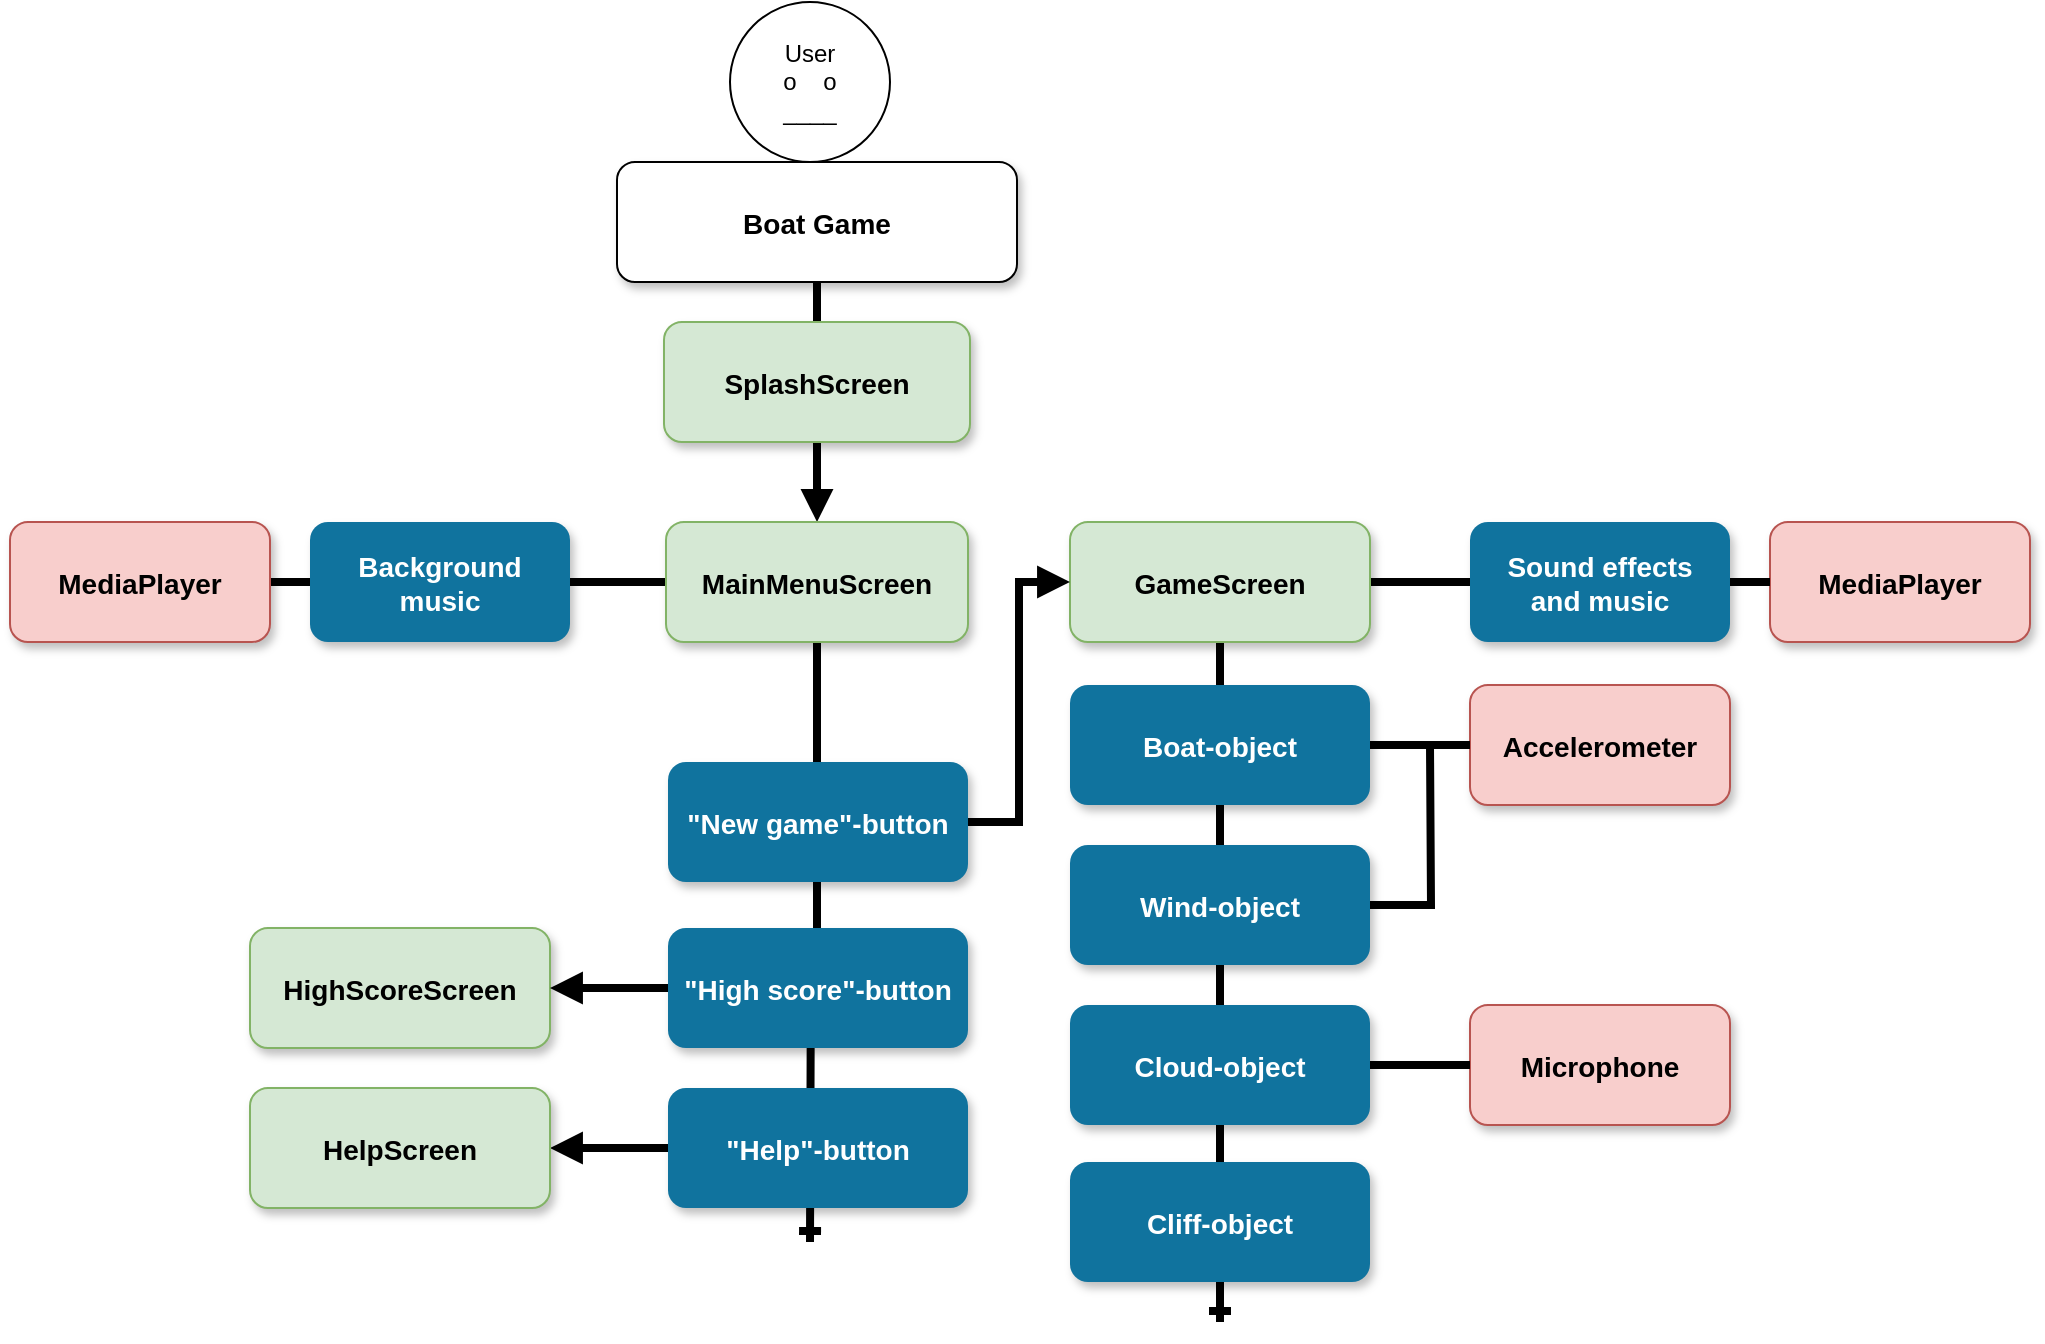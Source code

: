 <mxfile version="14.6.3" type="github">
  <diagram name="Page-1" id="97916047-d0de-89f5-080d-49f4d83e522f">
    <mxGraphModel dx="1166" dy="782" grid="1" gridSize="10" guides="1" tooltips="1" connect="1" arrows="1" fold="1" page="1" pageScale="1.5" pageWidth="1169" pageHeight="827" background="#ffffff" math="0" shadow="0">
      <root>
        <mxCell id="0" />
        <mxCell id="1" parent="0" />
        <mxCell id="8lZQhX_pppA29eRnyldA-48" style="edgeStyle=orthogonalEdgeStyle;rounded=0;orthogonalLoop=1;jettySize=auto;html=1;startArrow=none;startFill=0;endArrow=block;endFill=1;strokeColor=#000000;strokeWidth=4;" parent="1" source="2" target="8" edge="1">
          <mxGeometry relative="1" as="geometry" />
        </mxCell>
        <mxCell id="2" value="Boat Game" style="rounded=1;shadow=1;fontStyle=1;fontSize=14;" parent="1" vertex="1">
          <mxGeometry x="683.5" y="290" width="200" height="60" as="geometry" />
        </mxCell>
        <mxCell id="FlzDdTIYDwTQuT3IRI-G-64" style="edgeStyle=orthogonalEdgeStyle;rounded=0;orthogonalLoop=1;jettySize=auto;html=1;endArrow=none;endFill=0;strokeWidth=4;" parent="1" source="8" target="FlzDdTIYDwTQuT3IRI-G-63" edge="1">
          <mxGeometry relative="1" as="geometry" />
        </mxCell>
        <mxCell id="jqsr4mylxPur5wkSGg6a-51" style="edgeStyle=orthogonalEdgeStyle;rounded=0;orthogonalLoop=1;jettySize=auto;html=1;endArrow=ERone;endFill=0;strokeWidth=4;" edge="1" parent="1" source="8">
          <mxGeometry relative="1" as="geometry">
            <mxPoint x="780" y="830" as="targetPoint" />
          </mxGeometry>
        </mxCell>
        <mxCell id="8" value="MainMenuScreen" style="rounded=1;shadow=1;fontStyle=1;fontSize=14;fillColor=#d5e8d4;strokeColor=#82b366;" parent="1" vertex="1">
          <mxGeometry x="708" y="470" width="151" height="60" as="geometry" />
        </mxCell>
        <mxCell id="jqsr4mylxPur5wkSGg6a-45" style="edgeStyle=orthogonalEdgeStyle;rounded=0;orthogonalLoop=1;jettySize=auto;html=1;entryX=1;entryY=0.5;entryDx=0;entryDy=0;endArrow=block;endFill=1;strokeWidth=4;" edge="1" parent="1" source="11" target="jqsr4mylxPur5wkSGg6a-43">
          <mxGeometry relative="1" as="geometry" />
        </mxCell>
        <mxCell id="FlzDdTIYDwTQuT3IRI-G-62" value="&lt;div&gt;User&lt;br&gt;&lt;/div&gt;&lt;div&gt;o&amp;nbsp; &amp;nbsp; o&lt;br&gt;&lt;/div&gt;&lt;div&gt;____&lt;br&gt;&lt;/div&gt;" style="ellipse;whiteSpace=wrap;html=1;aspect=fixed;" parent="1" vertex="1">
          <mxGeometry x="740" y="210" width="80" height="80" as="geometry" />
        </mxCell>
        <mxCell id="FlzDdTIYDwTQuT3IRI-G-67" value="" style="edgeStyle=orthogonalEdgeStyle;rounded=0;orthogonalLoop=1;jettySize=auto;html=1;endArrow=none;endFill=0;strokeWidth=4;" parent="1" source="FlzDdTIYDwTQuT3IRI-G-63" target="FlzDdTIYDwTQuT3IRI-G-66" edge="1">
          <mxGeometry relative="1" as="geometry" />
        </mxCell>
        <mxCell id="FlzDdTIYDwTQuT3IRI-G-63" value="Background &#xa;music" style="rounded=1;fillColor=#10739E;strokeColor=none;shadow=1;gradientColor=none;fontStyle=1;fontColor=#FFFFFF;fontSize=14;" parent="1" vertex="1">
          <mxGeometry x="530" y="470" width="130" height="60" as="geometry" />
        </mxCell>
        <mxCell id="FlzDdTIYDwTQuT3IRI-G-66" value="MediaPlayer" style="rounded=1;fillColor=#f8cecc;strokeColor=#b85450;shadow=1;fontStyle=1;fontSize=14;" parent="1" vertex="1">
          <mxGeometry x="380" y="470" width="130" height="60" as="geometry" />
        </mxCell>
        <mxCell id="jqsr4mylxPur5wkSGg6a-40" value="" style="edgeStyle=orthogonalEdgeStyle;rounded=0;orthogonalLoop=1;jettySize=auto;html=1;strokeWidth=4;endArrow=none;endFill=0;" edge="1" parent="1" source="FlzDdTIYDwTQuT3IRI-G-68" target="jqsr4mylxPur5wkSGg6a-39">
          <mxGeometry relative="1" as="geometry" />
        </mxCell>
        <mxCell id="jqsr4mylxPur5wkSGg6a-61" style="edgeStyle=orthogonalEdgeStyle;rounded=0;orthogonalLoop=1;jettySize=auto;html=1;endArrow=ERone;endFill=0;strokeWidth=4;" edge="1" parent="1" source="FlzDdTIYDwTQuT3IRI-G-68">
          <mxGeometry relative="1" as="geometry">
            <mxPoint x="985" y="870" as="targetPoint" />
          </mxGeometry>
        </mxCell>
        <mxCell id="FlzDdTIYDwTQuT3IRI-G-68" value="GameScreen" style="rounded=1;fillColor=#d5e8d4;strokeColor=#82b366;shadow=1;fontStyle=1;fontSize=14;" parent="1" vertex="1">
          <mxGeometry x="910" y="470" width="150" height="60" as="geometry" />
        </mxCell>
        <mxCell id="8lZQhX_pppA29eRnyldA-38" value="Accelerometer" style="rounded=1;fillColor=#f8cecc;strokeColor=#b85450;shadow=1;fontStyle=1;fontSize=14;" parent="1" vertex="1">
          <mxGeometry x="1110" y="551.5" width="130" height="60" as="geometry" />
        </mxCell>
        <mxCell id="8lZQhX_pppA29eRnyldA-46" style="edgeStyle=orthogonalEdgeStyle;rounded=0;orthogonalLoop=1;jettySize=auto;html=1;startArrow=none;startFill=0;endArrow=none;endFill=0;strokeColor=#000000;strokeWidth=4;" parent="1" source="8lZQhX_pppA29eRnyldA-43" target="8lZQhX_pppA29eRnyldA-38" edge="1">
          <mxGeometry relative="1" as="geometry" />
        </mxCell>
        <mxCell id="2mqTTCtxisO7fK9cdNAc-38" value="SplashScreen" style="rounded=1;shadow=1;fontStyle=1;fontSize=14;fillColor=#d5e8d4;strokeColor=#82b366;" parent="1" vertex="1">
          <mxGeometry x="707" y="370" width="153" height="60" as="geometry" />
        </mxCell>
        <mxCell id="2mqTTCtxisO7fK9cdNAc-44" value="Microphone" style="rounded=1;fillColor=#f8cecc;strokeColor=#b85450;shadow=1;fontStyle=1;fontSize=14;" parent="1" vertex="1">
          <mxGeometry x="1110" y="711.5" width="130" height="60" as="geometry" />
        </mxCell>
        <mxCell id="jqsr4mylxPur5wkSGg6a-38" value="MediaPlayer" style="rounded=1;fillColor=#f8cecc;strokeColor=#b85450;shadow=1;fontStyle=1;fontSize=14;" vertex="1" parent="1">
          <mxGeometry x="1260" y="470" width="130" height="60" as="geometry" />
        </mxCell>
        <mxCell id="jqsr4mylxPur5wkSGg6a-41" value="" style="edgeStyle=orthogonalEdgeStyle;rounded=0;orthogonalLoop=1;jettySize=auto;html=1;endArrow=none;endFill=0;strokeWidth=4;" edge="1" parent="1" source="jqsr4mylxPur5wkSGg6a-39" target="jqsr4mylxPur5wkSGg6a-38">
          <mxGeometry relative="1" as="geometry" />
        </mxCell>
        <mxCell id="jqsr4mylxPur5wkSGg6a-39" value="Sound effects &#xa;and music" style="rounded=1;fillColor=#10739E;strokeColor=none;shadow=1;gradientColor=none;fontStyle=1;fontColor=#FFFFFF;fontSize=14;" vertex="1" parent="1">
          <mxGeometry x="1110" y="470" width="130" height="60" as="geometry" />
        </mxCell>
        <mxCell id="jqsr4mylxPur5wkSGg6a-42" value="HighScoreScreen" style="rounded=1;shadow=1;fontStyle=1;fontSize=14;fillColor=#d5e8d4;strokeColor=#82b366;" vertex="1" parent="1">
          <mxGeometry x="500" y="673" width="150" height="60" as="geometry" />
        </mxCell>
        <mxCell id="jqsr4mylxPur5wkSGg6a-43" value="HelpScreen" style="rounded=1;shadow=1;fontStyle=1;fontSize=14;fillColor=#d5e8d4;strokeColor=#82b366;" vertex="1" parent="1">
          <mxGeometry x="500" y="753" width="150" height="60" as="geometry" />
        </mxCell>
        <mxCell id="jqsr4mylxPur5wkSGg6a-49" style="edgeStyle=orthogonalEdgeStyle;rounded=0;orthogonalLoop=1;jettySize=auto;html=1;entryX=1;entryY=0.5;entryDx=0;entryDy=0;endArrow=block;endFill=1;strokeWidth=4;" edge="1" parent="1" source="12" target="jqsr4mylxPur5wkSGg6a-42">
          <mxGeometry relative="1" as="geometry" />
        </mxCell>
        <mxCell id="12" value="&quot;High score&quot;-button" style="rounded=1;fillColor=#10739E;strokeColor=none;shadow=1;gradientColor=none;fontStyle=1;fontColor=#FFFFFF;fontSize=14;" parent="1" vertex="1">
          <mxGeometry x="709" y="673" width="150" height="60" as="geometry" />
        </mxCell>
        <mxCell id="jqsr4mylxPur5wkSGg6a-52" style="edgeStyle=orthogonalEdgeStyle;rounded=0;orthogonalLoop=1;jettySize=auto;html=1;entryX=0;entryY=0.5;entryDx=0;entryDy=0;endArrow=block;endFill=1;strokeWidth=4;" edge="1" parent="1" source="9" target="FlzDdTIYDwTQuT3IRI-G-68">
          <mxGeometry relative="1" as="geometry" />
        </mxCell>
        <mxCell id="9" value="&quot;New game&quot;-button" style="rounded=1;fillColor=#10739E;strokeColor=none;shadow=1;gradientColor=none;fontStyle=1;fontColor=#FFFFFF;fontSize=14;" parent="1" vertex="1">
          <mxGeometry x="709" y="590" width="150" height="60" as="geometry" />
        </mxCell>
        <mxCell id="11" value="&quot;Help&quot;-button" style="rounded=1;fillColor=#10739E;strokeColor=none;shadow=1;gradientColor=none;fontStyle=1;fontColor=#FFFFFF;fontSize=14;" parent="1" vertex="1">
          <mxGeometry x="709" y="753" width="150" height="60" as="geometry" />
        </mxCell>
        <mxCell id="8lZQhX_pppA29eRnyldA-43" value="Boat-object" style="rounded=1;fillColor=#10739E;strokeColor=none;shadow=1;gradientColor=none;fontStyle=1;fontColor=#FFFFFF;fontSize=14;" parent="1" vertex="1">
          <mxGeometry x="910" y="551.5" width="150" height="60" as="geometry" />
        </mxCell>
        <mxCell id="jqsr4mylxPur5wkSGg6a-60" style="edgeStyle=orthogonalEdgeStyle;rounded=0;orthogonalLoop=1;jettySize=auto;html=1;endArrow=none;endFill=0;strokeWidth=4;" edge="1" parent="1" source="2mqTTCtxisO7fK9cdNAc-40">
          <mxGeometry relative="1" as="geometry">
            <mxPoint x="1090" y="581.5" as="targetPoint" />
          </mxGeometry>
        </mxCell>
        <mxCell id="2mqTTCtxisO7fK9cdNAc-40" value="Wind-object" style="rounded=1;fillColor=#10739E;strokeColor=none;shadow=1;gradientColor=none;fontStyle=1;fontColor=#FFFFFF;fontSize=14;" parent="1" vertex="1">
          <mxGeometry x="910" y="631.5" width="150" height="60" as="geometry" />
        </mxCell>
        <mxCell id="2mqTTCtxisO7fK9cdNAc-39" value="Cliff-object" style="rounded=1;fillColor=#10739E;strokeColor=none;shadow=1;gradientColor=none;fontStyle=1;fontColor=#FFFFFF;fontSize=14;" parent="1" vertex="1">
          <mxGeometry x="910" y="790" width="150" height="60" as="geometry" />
        </mxCell>
        <mxCell id="jqsr4mylxPur5wkSGg6a-62" style="edgeStyle=orthogonalEdgeStyle;rounded=0;orthogonalLoop=1;jettySize=auto;html=1;endArrow=none;endFill=0;strokeWidth=4;" edge="1" parent="1" source="jqsr4mylxPur5wkSGg6a-56" target="2mqTTCtxisO7fK9cdNAc-44">
          <mxGeometry relative="1" as="geometry" />
        </mxCell>
        <mxCell id="jqsr4mylxPur5wkSGg6a-56" value="Cloud-object" style="rounded=1;fillColor=#10739E;strokeColor=none;shadow=1;gradientColor=none;fontStyle=1;fontColor=#FFFFFF;fontSize=14;" vertex="1" parent="1">
          <mxGeometry x="910" y="711.5" width="150" height="60" as="geometry" />
        </mxCell>
      </root>
    </mxGraphModel>
  </diagram>
</mxfile>
